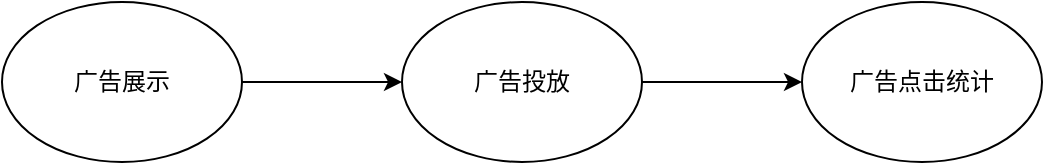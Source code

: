 <mxfile version="15.3.8" type="github">
  <diagram id="xFCB8OKkpwAgWaGjyq3F" name="Page-1">
    <mxGraphModel dx="1422" dy="761" grid="1" gridSize="10" guides="1" tooltips="1" connect="1" arrows="1" fold="1" page="1" pageScale="1" pageWidth="1920" pageHeight="1200" math="0" shadow="0">
      <root>
        <mxCell id="0" />
        <mxCell id="1" parent="0" />
        <mxCell id="sdc91M5Un50adi2z1NiV-1" value="" style="edgeStyle=orthogonalEdgeStyle;rounded=0;orthogonalLoop=1;jettySize=auto;html=1;" edge="1" parent="1" source="sdc91M5Un50adi2z1NiV-2" target="sdc91M5Un50adi2z1NiV-4">
          <mxGeometry relative="1" as="geometry" />
        </mxCell>
        <mxCell id="sdc91M5Un50adi2z1NiV-2" value="广告展示" style="ellipse;whiteSpace=wrap;html=1;" vertex="1" parent="1">
          <mxGeometry x="130" y="160" width="120" height="80" as="geometry" />
        </mxCell>
        <mxCell id="sdc91M5Un50adi2z1NiV-3" value="" style="edgeStyle=orthogonalEdgeStyle;rounded=0;orthogonalLoop=1;jettySize=auto;html=1;" edge="1" parent="1" source="sdc91M5Un50adi2z1NiV-4" target="sdc91M5Un50adi2z1NiV-5">
          <mxGeometry relative="1" as="geometry" />
        </mxCell>
        <mxCell id="sdc91M5Un50adi2z1NiV-4" value="广告投放" style="ellipse;whiteSpace=wrap;html=1;" vertex="1" parent="1">
          <mxGeometry x="330" y="160" width="120" height="80" as="geometry" />
        </mxCell>
        <mxCell id="sdc91M5Un50adi2z1NiV-5" value="广告点击统计" style="ellipse;whiteSpace=wrap;html=1;" vertex="1" parent="1">
          <mxGeometry x="530" y="160" width="120" height="80" as="geometry" />
        </mxCell>
      </root>
    </mxGraphModel>
  </diagram>
</mxfile>

